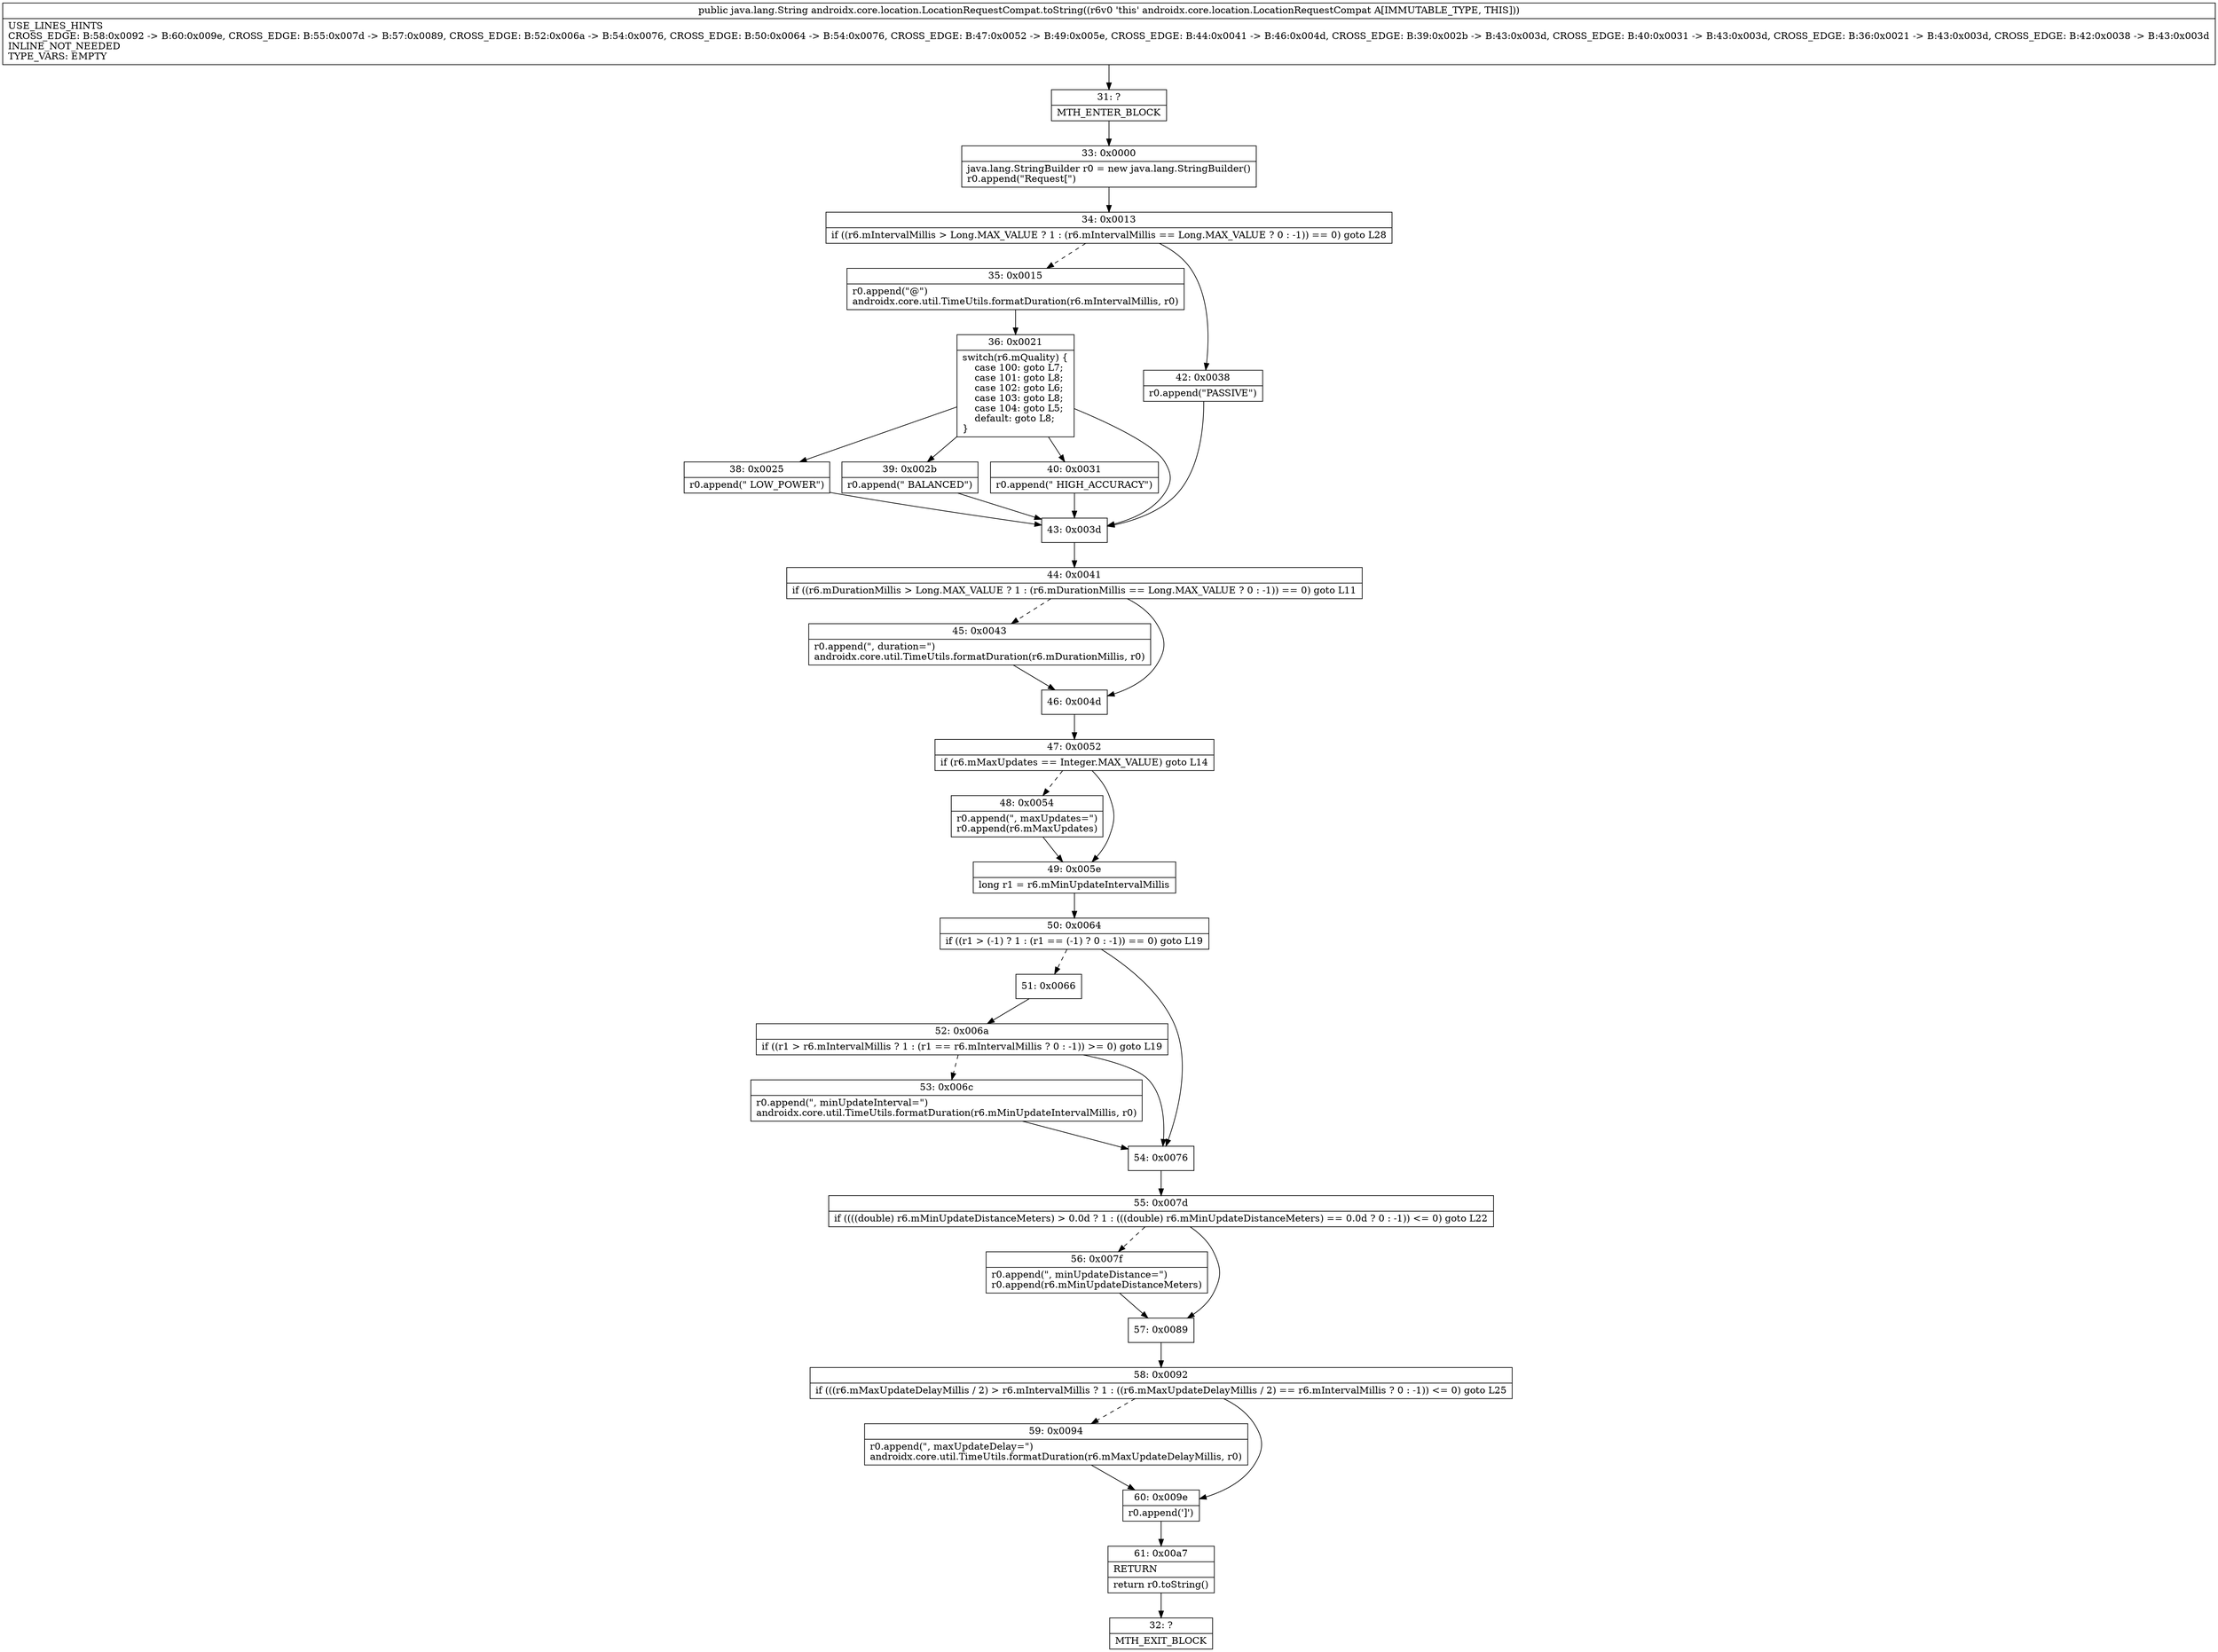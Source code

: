 digraph "CFG forandroidx.core.location.LocationRequestCompat.toString()Ljava\/lang\/String;" {
Node_31 [shape=record,label="{31\:\ ?|MTH_ENTER_BLOCK\l}"];
Node_33 [shape=record,label="{33\:\ 0x0000|java.lang.StringBuilder r0 = new java.lang.StringBuilder()\lr0.append(\"Request[\")\l}"];
Node_34 [shape=record,label="{34\:\ 0x0013|if ((r6.mIntervalMillis \> Long.MAX_VALUE ? 1 : (r6.mIntervalMillis == Long.MAX_VALUE ? 0 : \-1)) == 0) goto L28\l}"];
Node_35 [shape=record,label="{35\:\ 0x0015|r0.append(\"@\")\landroidx.core.util.TimeUtils.formatDuration(r6.mIntervalMillis, r0)\l}"];
Node_36 [shape=record,label="{36\:\ 0x0021|switch(r6.mQuality) \{\l    case 100: goto L7;\l    case 101: goto L8;\l    case 102: goto L6;\l    case 103: goto L8;\l    case 104: goto L5;\l    default: goto L8;\l\}\l}"];
Node_38 [shape=record,label="{38\:\ 0x0025|r0.append(\" LOW_POWER\")\l}"];
Node_39 [shape=record,label="{39\:\ 0x002b|r0.append(\" BALANCED\")\l}"];
Node_40 [shape=record,label="{40\:\ 0x0031|r0.append(\" HIGH_ACCURACY\")\l}"];
Node_43 [shape=record,label="{43\:\ 0x003d}"];
Node_44 [shape=record,label="{44\:\ 0x0041|if ((r6.mDurationMillis \> Long.MAX_VALUE ? 1 : (r6.mDurationMillis == Long.MAX_VALUE ? 0 : \-1)) == 0) goto L11\l}"];
Node_45 [shape=record,label="{45\:\ 0x0043|r0.append(\", duration=\")\landroidx.core.util.TimeUtils.formatDuration(r6.mDurationMillis, r0)\l}"];
Node_46 [shape=record,label="{46\:\ 0x004d}"];
Node_47 [shape=record,label="{47\:\ 0x0052|if (r6.mMaxUpdates == Integer.MAX_VALUE) goto L14\l}"];
Node_48 [shape=record,label="{48\:\ 0x0054|r0.append(\", maxUpdates=\")\lr0.append(r6.mMaxUpdates)\l}"];
Node_49 [shape=record,label="{49\:\ 0x005e|long r1 = r6.mMinUpdateIntervalMillis\l}"];
Node_50 [shape=record,label="{50\:\ 0x0064|if ((r1 \> (\-1) ? 1 : (r1 == (\-1) ? 0 : \-1)) == 0) goto L19\l}"];
Node_51 [shape=record,label="{51\:\ 0x0066}"];
Node_52 [shape=record,label="{52\:\ 0x006a|if ((r1 \> r6.mIntervalMillis ? 1 : (r1 == r6.mIntervalMillis ? 0 : \-1)) \>= 0) goto L19\l}"];
Node_53 [shape=record,label="{53\:\ 0x006c|r0.append(\", minUpdateInterval=\")\landroidx.core.util.TimeUtils.formatDuration(r6.mMinUpdateIntervalMillis, r0)\l}"];
Node_54 [shape=record,label="{54\:\ 0x0076}"];
Node_55 [shape=record,label="{55\:\ 0x007d|if ((((double) r6.mMinUpdateDistanceMeters) \> 0.0d ? 1 : (((double) r6.mMinUpdateDistanceMeters) == 0.0d ? 0 : \-1)) \<= 0) goto L22\l}"];
Node_56 [shape=record,label="{56\:\ 0x007f|r0.append(\", minUpdateDistance=\")\lr0.append(r6.mMinUpdateDistanceMeters)\l}"];
Node_57 [shape=record,label="{57\:\ 0x0089}"];
Node_58 [shape=record,label="{58\:\ 0x0092|if (((r6.mMaxUpdateDelayMillis \/ 2) \> r6.mIntervalMillis ? 1 : ((r6.mMaxUpdateDelayMillis \/ 2) == r6.mIntervalMillis ? 0 : \-1)) \<= 0) goto L25\l}"];
Node_59 [shape=record,label="{59\:\ 0x0094|r0.append(\", maxUpdateDelay=\")\landroidx.core.util.TimeUtils.formatDuration(r6.mMaxUpdateDelayMillis, r0)\l}"];
Node_60 [shape=record,label="{60\:\ 0x009e|r0.append(']')\l}"];
Node_61 [shape=record,label="{61\:\ 0x00a7|RETURN\l|return r0.toString()\l}"];
Node_32 [shape=record,label="{32\:\ ?|MTH_EXIT_BLOCK\l}"];
Node_42 [shape=record,label="{42\:\ 0x0038|r0.append(\"PASSIVE\")\l}"];
MethodNode[shape=record,label="{public java.lang.String androidx.core.location.LocationRequestCompat.toString((r6v0 'this' androidx.core.location.LocationRequestCompat A[IMMUTABLE_TYPE, THIS]))  | USE_LINES_HINTS\lCROSS_EDGE: B:58:0x0092 \-\> B:60:0x009e, CROSS_EDGE: B:55:0x007d \-\> B:57:0x0089, CROSS_EDGE: B:52:0x006a \-\> B:54:0x0076, CROSS_EDGE: B:50:0x0064 \-\> B:54:0x0076, CROSS_EDGE: B:47:0x0052 \-\> B:49:0x005e, CROSS_EDGE: B:44:0x0041 \-\> B:46:0x004d, CROSS_EDGE: B:39:0x002b \-\> B:43:0x003d, CROSS_EDGE: B:40:0x0031 \-\> B:43:0x003d, CROSS_EDGE: B:36:0x0021 \-\> B:43:0x003d, CROSS_EDGE: B:42:0x0038 \-\> B:43:0x003d\lINLINE_NOT_NEEDED\lTYPE_VARS: EMPTY\l}"];
MethodNode -> Node_31;Node_31 -> Node_33;
Node_33 -> Node_34;
Node_34 -> Node_35[style=dashed];
Node_34 -> Node_42;
Node_35 -> Node_36;
Node_36 -> Node_38;
Node_36 -> Node_39;
Node_36 -> Node_40;
Node_36 -> Node_43;
Node_38 -> Node_43;
Node_39 -> Node_43;
Node_40 -> Node_43;
Node_43 -> Node_44;
Node_44 -> Node_45[style=dashed];
Node_44 -> Node_46;
Node_45 -> Node_46;
Node_46 -> Node_47;
Node_47 -> Node_48[style=dashed];
Node_47 -> Node_49;
Node_48 -> Node_49;
Node_49 -> Node_50;
Node_50 -> Node_51[style=dashed];
Node_50 -> Node_54;
Node_51 -> Node_52;
Node_52 -> Node_53[style=dashed];
Node_52 -> Node_54;
Node_53 -> Node_54;
Node_54 -> Node_55;
Node_55 -> Node_56[style=dashed];
Node_55 -> Node_57;
Node_56 -> Node_57;
Node_57 -> Node_58;
Node_58 -> Node_59[style=dashed];
Node_58 -> Node_60;
Node_59 -> Node_60;
Node_60 -> Node_61;
Node_61 -> Node_32;
Node_42 -> Node_43;
}


